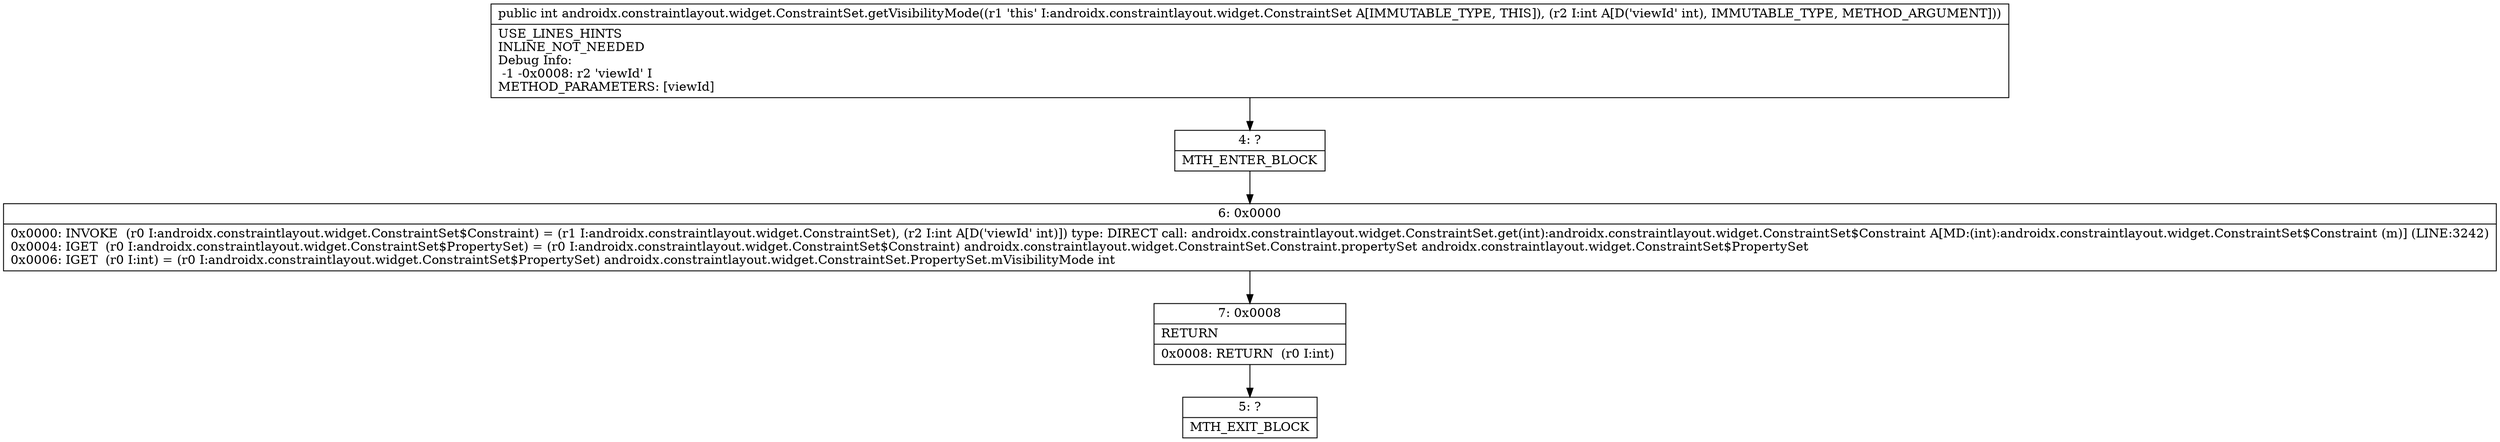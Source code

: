 digraph "CFG forandroidx.constraintlayout.widget.ConstraintSet.getVisibilityMode(I)I" {
Node_4 [shape=record,label="{4\:\ ?|MTH_ENTER_BLOCK\l}"];
Node_6 [shape=record,label="{6\:\ 0x0000|0x0000: INVOKE  (r0 I:androidx.constraintlayout.widget.ConstraintSet$Constraint) = (r1 I:androidx.constraintlayout.widget.ConstraintSet), (r2 I:int A[D('viewId' int)]) type: DIRECT call: androidx.constraintlayout.widget.ConstraintSet.get(int):androidx.constraintlayout.widget.ConstraintSet$Constraint A[MD:(int):androidx.constraintlayout.widget.ConstraintSet$Constraint (m)] (LINE:3242)\l0x0004: IGET  (r0 I:androidx.constraintlayout.widget.ConstraintSet$PropertySet) = (r0 I:androidx.constraintlayout.widget.ConstraintSet$Constraint) androidx.constraintlayout.widget.ConstraintSet.Constraint.propertySet androidx.constraintlayout.widget.ConstraintSet$PropertySet \l0x0006: IGET  (r0 I:int) = (r0 I:androidx.constraintlayout.widget.ConstraintSet$PropertySet) androidx.constraintlayout.widget.ConstraintSet.PropertySet.mVisibilityMode int \l}"];
Node_7 [shape=record,label="{7\:\ 0x0008|RETURN\l|0x0008: RETURN  (r0 I:int) \l}"];
Node_5 [shape=record,label="{5\:\ ?|MTH_EXIT_BLOCK\l}"];
MethodNode[shape=record,label="{public int androidx.constraintlayout.widget.ConstraintSet.getVisibilityMode((r1 'this' I:androidx.constraintlayout.widget.ConstraintSet A[IMMUTABLE_TYPE, THIS]), (r2 I:int A[D('viewId' int), IMMUTABLE_TYPE, METHOD_ARGUMENT]))  | USE_LINES_HINTS\lINLINE_NOT_NEEDED\lDebug Info:\l  \-1 \-0x0008: r2 'viewId' I\lMETHOD_PARAMETERS: [viewId]\l}"];
MethodNode -> Node_4;Node_4 -> Node_6;
Node_6 -> Node_7;
Node_7 -> Node_5;
}

